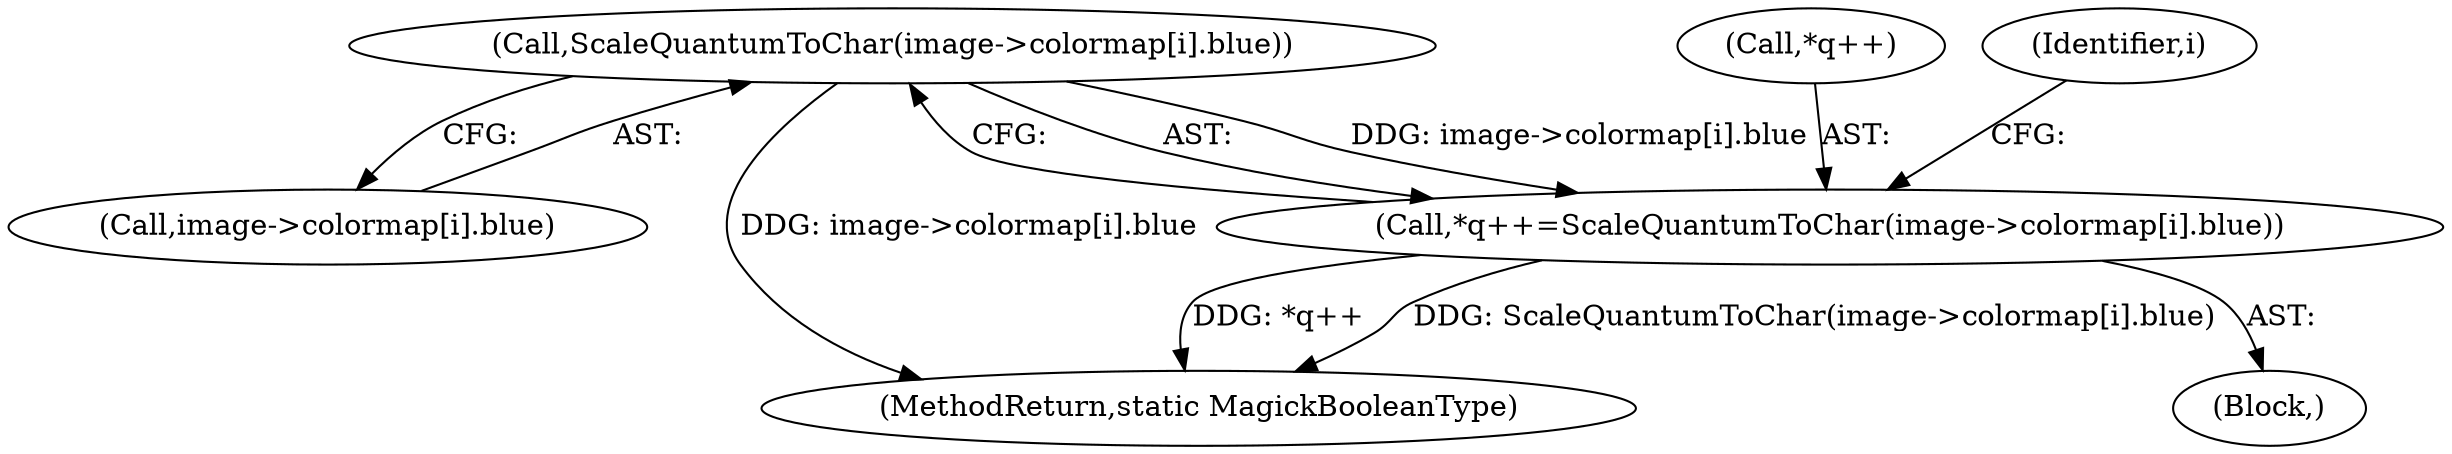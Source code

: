 digraph "0_ImageMagick_560e6e512961008938aa1d1b9aab06347b1c8f9b@array" {
"1000630" [label="(Call,ScaleQuantumToChar(image->colormap[i].blue))"];
"1000626" [label="(Call,*q++=ScaleQuantumToChar(image->colormap[i].blue))"];
"1000627" [label="(Call,*q++)"];
"1000631" [label="(Call,image->colormap[i].blue)"];
"1001350" [label="(MethodReturn,static MagickBooleanType)"];
"1000630" [label="(Call,ScaleQuantumToChar(image->colormap[i].blue))"];
"1000626" [label="(Call,*q++=ScaleQuantumToChar(image->colormap[i].blue))"];
"1000601" [label="(Block,)"];
"1000600" [label="(Identifier,i)"];
"1000630" -> "1000626"  [label="AST: "];
"1000630" -> "1000631"  [label="CFG: "];
"1000631" -> "1000630"  [label="AST: "];
"1000626" -> "1000630"  [label="CFG: "];
"1000630" -> "1001350"  [label="DDG: image->colormap[i].blue"];
"1000630" -> "1000626"  [label="DDG: image->colormap[i].blue"];
"1000626" -> "1000601"  [label="AST: "];
"1000627" -> "1000626"  [label="AST: "];
"1000600" -> "1000626"  [label="CFG: "];
"1000626" -> "1001350"  [label="DDG: ScaleQuantumToChar(image->colormap[i].blue)"];
"1000626" -> "1001350"  [label="DDG: *q++"];
}
